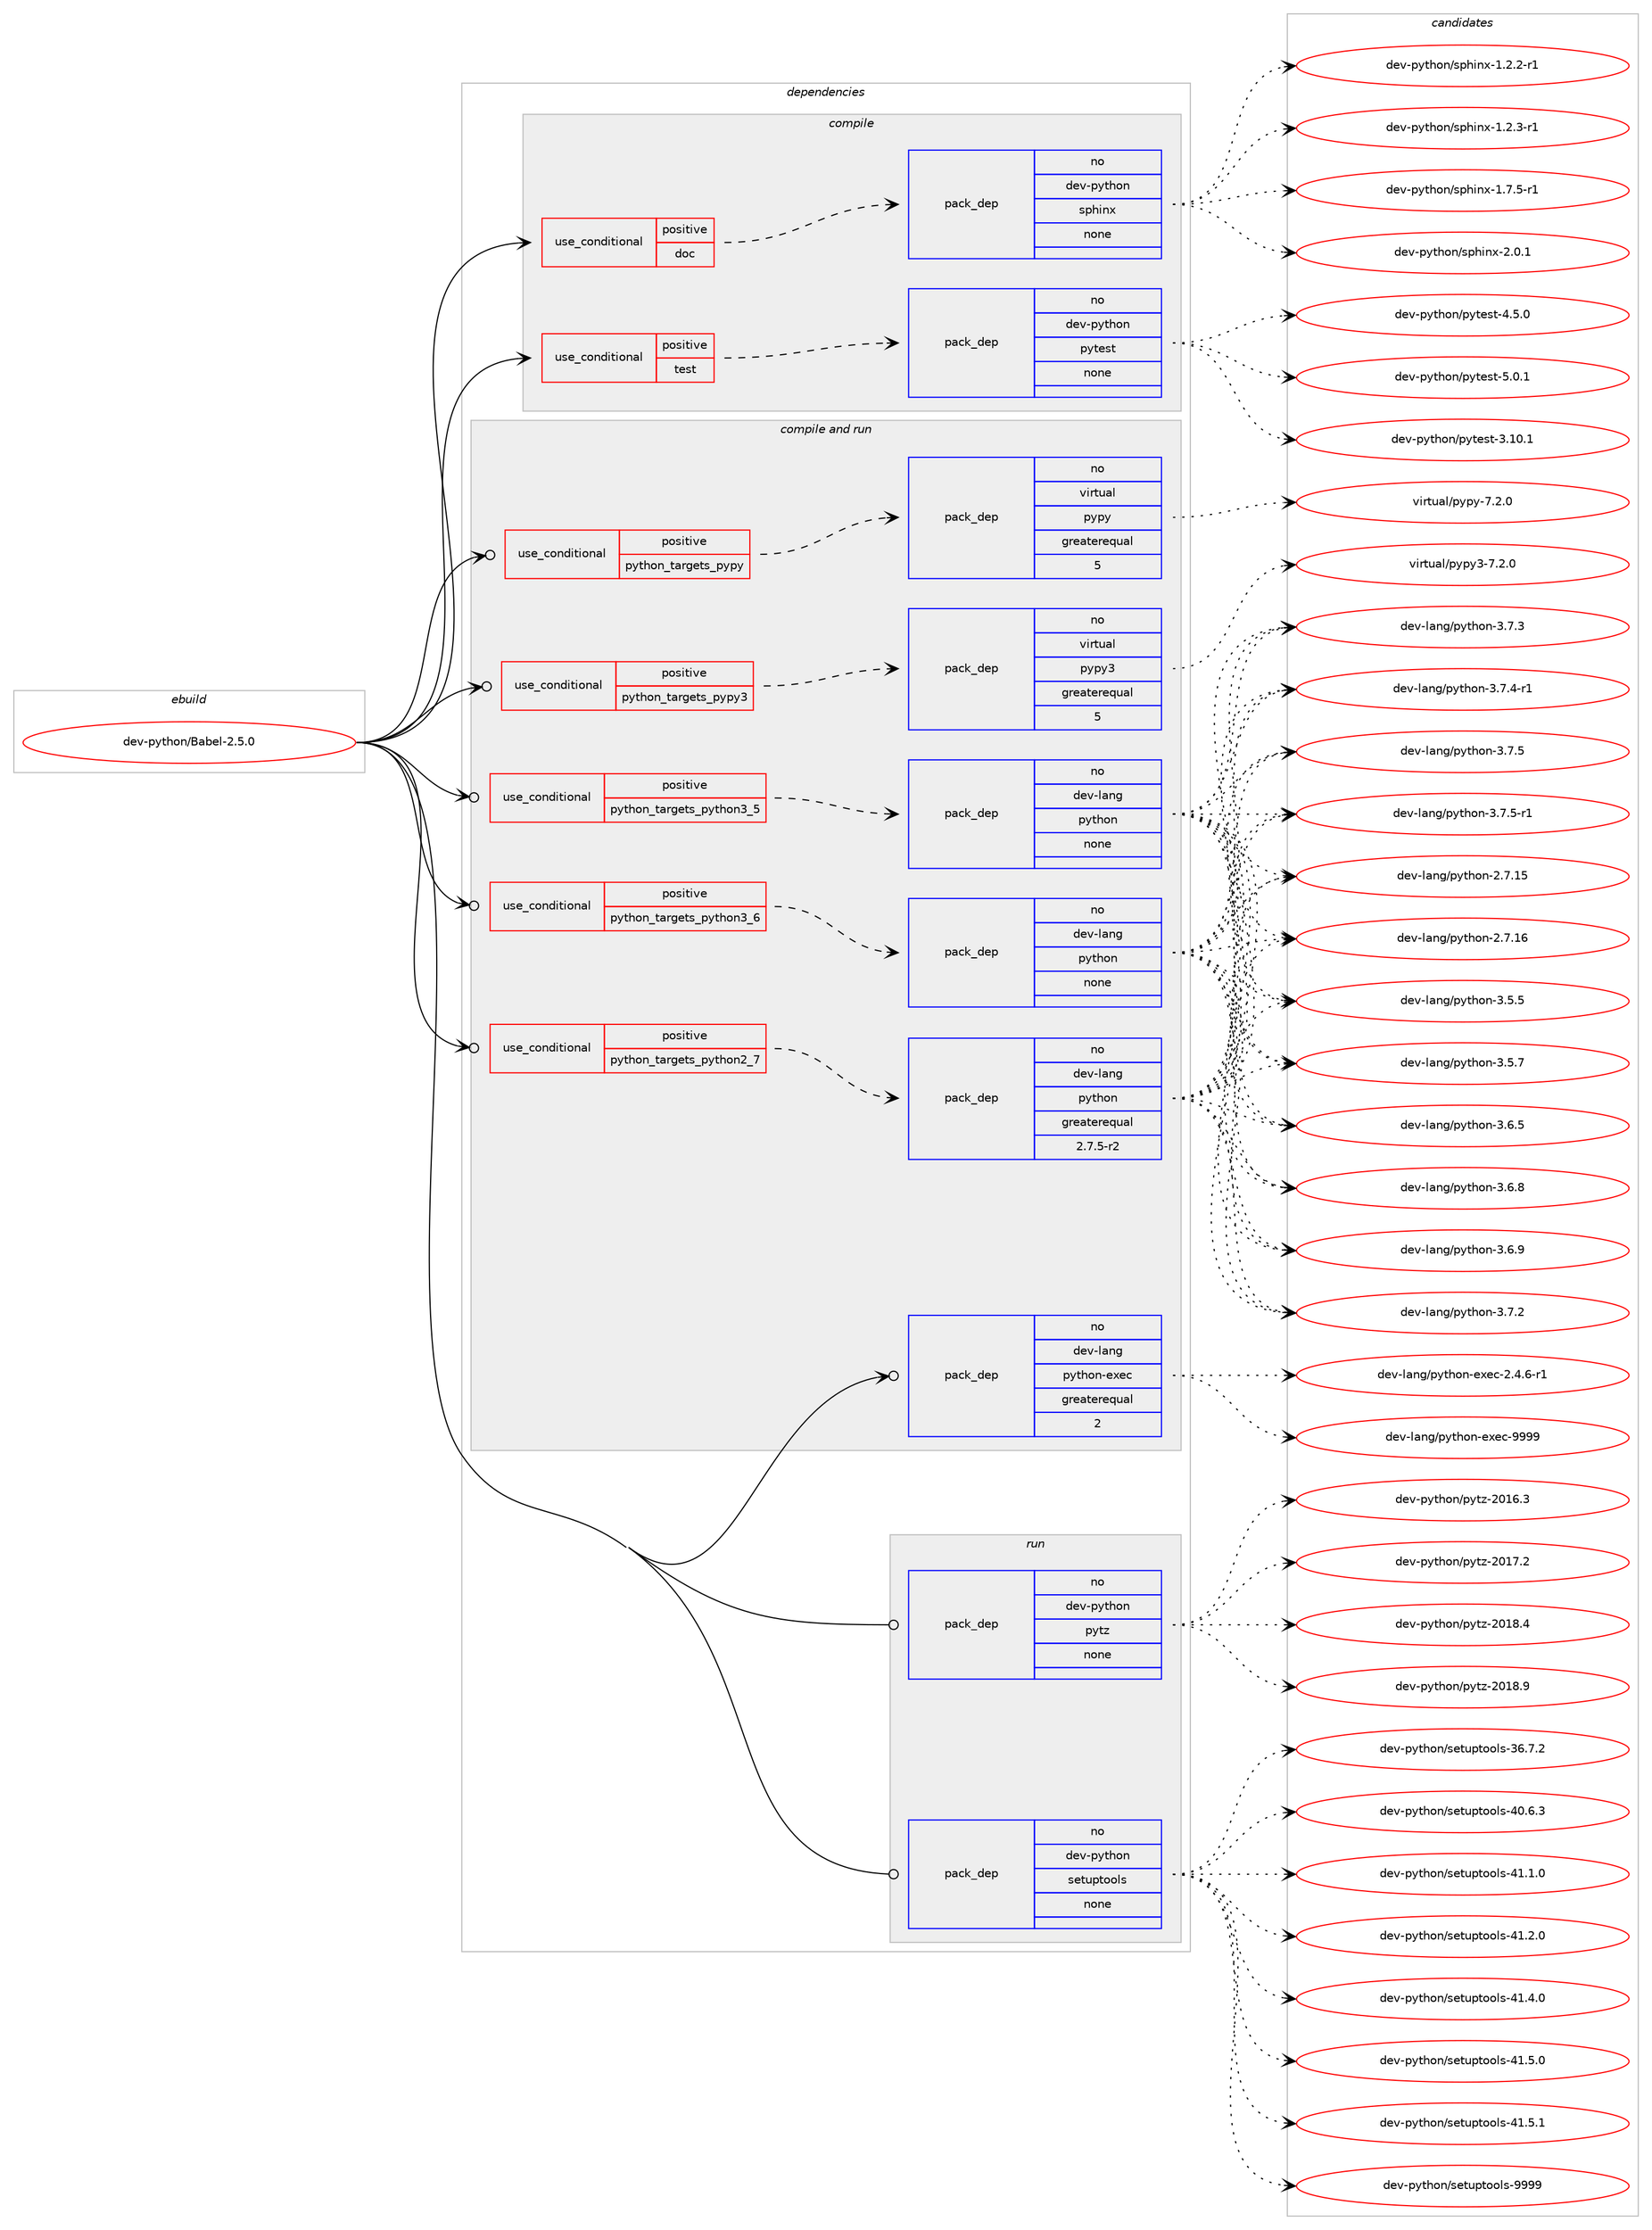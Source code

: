 digraph prolog {

# *************
# Graph options
# *************

newrank=true;
concentrate=true;
compound=true;
graph [rankdir=LR,fontname=Helvetica,fontsize=10,ranksep=1.5];#, ranksep=2.5, nodesep=0.2];
edge  [arrowhead=vee];
node  [fontname=Helvetica,fontsize=10];

# **********
# The ebuild
# **********

subgraph cluster_leftcol {
color=gray;
rank=same;
label=<<i>ebuild</i>>;
id [label="dev-python/Babel-2.5.0", color=red, width=4, href="../dev-python/Babel-2.5.0.svg"];
}

# ****************
# The dependencies
# ****************

subgraph cluster_midcol {
color=gray;
label=<<i>dependencies</i>>;
subgraph cluster_compile {
fillcolor="#eeeeee";
style=filled;
label=<<i>compile</i>>;
subgraph cond135500 {
dependency592218 [label=<<TABLE BORDER="0" CELLBORDER="1" CELLSPACING="0" CELLPADDING="4"><TR><TD ROWSPAN="3" CELLPADDING="10">use_conditional</TD></TR><TR><TD>positive</TD></TR><TR><TD>doc</TD></TR></TABLE>>, shape=none, color=red];
subgraph pack444948 {
dependency592219 [label=<<TABLE BORDER="0" CELLBORDER="1" CELLSPACING="0" CELLPADDING="4" WIDTH="220"><TR><TD ROWSPAN="6" CELLPADDING="30">pack_dep</TD></TR><TR><TD WIDTH="110">no</TD></TR><TR><TD>dev-python</TD></TR><TR><TD>sphinx</TD></TR><TR><TD>none</TD></TR><TR><TD></TD></TR></TABLE>>, shape=none, color=blue];
}
dependency592218:e -> dependency592219:w [weight=20,style="dashed",arrowhead="vee"];
}
id:e -> dependency592218:w [weight=20,style="solid",arrowhead="vee"];
subgraph cond135501 {
dependency592220 [label=<<TABLE BORDER="0" CELLBORDER="1" CELLSPACING="0" CELLPADDING="4"><TR><TD ROWSPAN="3" CELLPADDING="10">use_conditional</TD></TR><TR><TD>positive</TD></TR><TR><TD>test</TD></TR></TABLE>>, shape=none, color=red];
subgraph pack444949 {
dependency592221 [label=<<TABLE BORDER="0" CELLBORDER="1" CELLSPACING="0" CELLPADDING="4" WIDTH="220"><TR><TD ROWSPAN="6" CELLPADDING="30">pack_dep</TD></TR><TR><TD WIDTH="110">no</TD></TR><TR><TD>dev-python</TD></TR><TR><TD>pytest</TD></TR><TR><TD>none</TD></TR><TR><TD></TD></TR></TABLE>>, shape=none, color=blue];
}
dependency592220:e -> dependency592221:w [weight=20,style="dashed",arrowhead="vee"];
}
id:e -> dependency592220:w [weight=20,style="solid",arrowhead="vee"];
}
subgraph cluster_compileandrun {
fillcolor="#eeeeee";
style=filled;
label=<<i>compile and run</i>>;
subgraph cond135502 {
dependency592222 [label=<<TABLE BORDER="0" CELLBORDER="1" CELLSPACING="0" CELLPADDING="4"><TR><TD ROWSPAN="3" CELLPADDING="10">use_conditional</TD></TR><TR><TD>positive</TD></TR><TR><TD>python_targets_pypy</TD></TR></TABLE>>, shape=none, color=red];
subgraph pack444950 {
dependency592223 [label=<<TABLE BORDER="0" CELLBORDER="1" CELLSPACING="0" CELLPADDING="4" WIDTH="220"><TR><TD ROWSPAN="6" CELLPADDING="30">pack_dep</TD></TR><TR><TD WIDTH="110">no</TD></TR><TR><TD>virtual</TD></TR><TR><TD>pypy</TD></TR><TR><TD>greaterequal</TD></TR><TR><TD>5</TD></TR></TABLE>>, shape=none, color=blue];
}
dependency592222:e -> dependency592223:w [weight=20,style="dashed",arrowhead="vee"];
}
id:e -> dependency592222:w [weight=20,style="solid",arrowhead="odotvee"];
subgraph cond135503 {
dependency592224 [label=<<TABLE BORDER="0" CELLBORDER="1" CELLSPACING="0" CELLPADDING="4"><TR><TD ROWSPAN="3" CELLPADDING="10">use_conditional</TD></TR><TR><TD>positive</TD></TR><TR><TD>python_targets_pypy3</TD></TR></TABLE>>, shape=none, color=red];
subgraph pack444951 {
dependency592225 [label=<<TABLE BORDER="0" CELLBORDER="1" CELLSPACING="0" CELLPADDING="4" WIDTH="220"><TR><TD ROWSPAN="6" CELLPADDING="30">pack_dep</TD></TR><TR><TD WIDTH="110">no</TD></TR><TR><TD>virtual</TD></TR><TR><TD>pypy3</TD></TR><TR><TD>greaterequal</TD></TR><TR><TD>5</TD></TR></TABLE>>, shape=none, color=blue];
}
dependency592224:e -> dependency592225:w [weight=20,style="dashed",arrowhead="vee"];
}
id:e -> dependency592224:w [weight=20,style="solid",arrowhead="odotvee"];
subgraph cond135504 {
dependency592226 [label=<<TABLE BORDER="0" CELLBORDER="1" CELLSPACING="0" CELLPADDING="4"><TR><TD ROWSPAN="3" CELLPADDING="10">use_conditional</TD></TR><TR><TD>positive</TD></TR><TR><TD>python_targets_python2_7</TD></TR></TABLE>>, shape=none, color=red];
subgraph pack444952 {
dependency592227 [label=<<TABLE BORDER="0" CELLBORDER="1" CELLSPACING="0" CELLPADDING="4" WIDTH="220"><TR><TD ROWSPAN="6" CELLPADDING="30">pack_dep</TD></TR><TR><TD WIDTH="110">no</TD></TR><TR><TD>dev-lang</TD></TR><TR><TD>python</TD></TR><TR><TD>greaterequal</TD></TR><TR><TD>2.7.5-r2</TD></TR></TABLE>>, shape=none, color=blue];
}
dependency592226:e -> dependency592227:w [weight=20,style="dashed",arrowhead="vee"];
}
id:e -> dependency592226:w [weight=20,style="solid",arrowhead="odotvee"];
subgraph cond135505 {
dependency592228 [label=<<TABLE BORDER="0" CELLBORDER="1" CELLSPACING="0" CELLPADDING="4"><TR><TD ROWSPAN="3" CELLPADDING="10">use_conditional</TD></TR><TR><TD>positive</TD></TR><TR><TD>python_targets_python3_5</TD></TR></TABLE>>, shape=none, color=red];
subgraph pack444953 {
dependency592229 [label=<<TABLE BORDER="0" CELLBORDER="1" CELLSPACING="0" CELLPADDING="4" WIDTH="220"><TR><TD ROWSPAN="6" CELLPADDING="30">pack_dep</TD></TR><TR><TD WIDTH="110">no</TD></TR><TR><TD>dev-lang</TD></TR><TR><TD>python</TD></TR><TR><TD>none</TD></TR><TR><TD></TD></TR></TABLE>>, shape=none, color=blue];
}
dependency592228:e -> dependency592229:w [weight=20,style="dashed",arrowhead="vee"];
}
id:e -> dependency592228:w [weight=20,style="solid",arrowhead="odotvee"];
subgraph cond135506 {
dependency592230 [label=<<TABLE BORDER="0" CELLBORDER="1" CELLSPACING="0" CELLPADDING="4"><TR><TD ROWSPAN="3" CELLPADDING="10">use_conditional</TD></TR><TR><TD>positive</TD></TR><TR><TD>python_targets_python3_6</TD></TR></TABLE>>, shape=none, color=red];
subgraph pack444954 {
dependency592231 [label=<<TABLE BORDER="0" CELLBORDER="1" CELLSPACING="0" CELLPADDING="4" WIDTH="220"><TR><TD ROWSPAN="6" CELLPADDING="30">pack_dep</TD></TR><TR><TD WIDTH="110">no</TD></TR><TR><TD>dev-lang</TD></TR><TR><TD>python</TD></TR><TR><TD>none</TD></TR><TR><TD></TD></TR></TABLE>>, shape=none, color=blue];
}
dependency592230:e -> dependency592231:w [weight=20,style="dashed",arrowhead="vee"];
}
id:e -> dependency592230:w [weight=20,style="solid",arrowhead="odotvee"];
subgraph pack444955 {
dependency592232 [label=<<TABLE BORDER="0" CELLBORDER="1" CELLSPACING="0" CELLPADDING="4" WIDTH="220"><TR><TD ROWSPAN="6" CELLPADDING="30">pack_dep</TD></TR><TR><TD WIDTH="110">no</TD></TR><TR><TD>dev-lang</TD></TR><TR><TD>python-exec</TD></TR><TR><TD>greaterequal</TD></TR><TR><TD>2</TD></TR></TABLE>>, shape=none, color=blue];
}
id:e -> dependency592232:w [weight=20,style="solid",arrowhead="odotvee"];
}
subgraph cluster_run {
fillcolor="#eeeeee";
style=filled;
label=<<i>run</i>>;
subgraph pack444956 {
dependency592233 [label=<<TABLE BORDER="0" CELLBORDER="1" CELLSPACING="0" CELLPADDING="4" WIDTH="220"><TR><TD ROWSPAN="6" CELLPADDING="30">pack_dep</TD></TR><TR><TD WIDTH="110">no</TD></TR><TR><TD>dev-python</TD></TR><TR><TD>pytz</TD></TR><TR><TD>none</TD></TR><TR><TD></TD></TR></TABLE>>, shape=none, color=blue];
}
id:e -> dependency592233:w [weight=20,style="solid",arrowhead="odot"];
subgraph pack444957 {
dependency592234 [label=<<TABLE BORDER="0" CELLBORDER="1" CELLSPACING="0" CELLPADDING="4" WIDTH="220"><TR><TD ROWSPAN="6" CELLPADDING="30">pack_dep</TD></TR><TR><TD WIDTH="110">no</TD></TR><TR><TD>dev-python</TD></TR><TR><TD>setuptools</TD></TR><TR><TD>none</TD></TR><TR><TD></TD></TR></TABLE>>, shape=none, color=blue];
}
id:e -> dependency592234:w [weight=20,style="solid",arrowhead="odot"];
}
}

# **************
# The candidates
# **************

subgraph cluster_choices {
rank=same;
color=gray;
label=<<i>candidates</i>>;

subgraph choice444948 {
color=black;
nodesep=1;
choice10010111845112121116104111110471151121041051101204549465046504511449 [label="dev-python/sphinx-1.2.2-r1", color=red, width=4,href="../dev-python/sphinx-1.2.2-r1.svg"];
choice10010111845112121116104111110471151121041051101204549465046514511449 [label="dev-python/sphinx-1.2.3-r1", color=red, width=4,href="../dev-python/sphinx-1.2.3-r1.svg"];
choice10010111845112121116104111110471151121041051101204549465546534511449 [label="dev-python/sphinx-1.7.5-r1", color=red, width=4,href="../dev-python/sphinx-1.7.5-r1.svg"];
choice1001011184511212111610411111047115112104105110120455046484649 [label="dev-python/sphinx-2.0.1", color=red, width=4,href="../dev-python/sphinx-2.0.1.svg"];
dependency592219:e -> choice10010111845112121116104111110471151121041051101204549465046504511449:w [style=dotted,weight="100"];
dependency592219:e -> choice10010111845112121116104111110471151121041051101204549465046514511449:w [style=dotted,weight="100"];
dependency592219:e -> choice10010111845112121116104111110471151121041051101204549465546534511449:w [style=dotted,weight="100"];
dependency592219:e -> choice1001011184511212111610411111047115112104105110120455046484649:w [style=dotted,weight="100"];
}
subgraph choice444949 {
color=black;
nodesep=1;
choice100101118451121211161041111104711212111610111511645514649484649 [label="dev-python/pytest-3.10.1", color=red, width=4,href="../dev-python/pytest-3.10.1.svg"];
choice1001011184511212111610411111047112121116101115116455246534648 [label="dev-python/pytest-4.5.0", color=red, width=4,href="../dev-python/pytest-4.5.0.svg"];
choice1001011184511212111610411111047112121116101115116455346484649 [label="dev-python/pytest-5.0.1", color=red, width=4,href="../dev-python/pytest-5.0.1.svg"];
dependency592221:e -> choice100101118451121211161041111104711212111610111511645514649484649:w [style=dotted,weight="100"];
dependency592221:e -> choice1001011184511212111610411111047112121116101115116455246534648:w [style=dotted,weight="100"];
dependency592221:e -> choice1001011184511212111610411111047112121116101115116455346484649:w [style=dotted,weight="100"];
}
subgraph choice444950 {
color=black;
nodesep=1;
choice1181051141161179710847112121112121455546504648 [label="virtual/pypy-7.2.0", color=red, width=4,href="../virtual/pypy-7.2.0.svg"];
dependency592223:e -> choice1181051141161179710847112121112121455546504648:w [style=dotted,weight="100"];
}
subgraph choice444951 {
color=black;
nodesep=1;
choice118105114116117971084711212111212151455546504648 [label="virtual/pypy3-7.2.0", color=red, width=4,href="../virtual/pypy3-7.2.0.svg"];
dependency592225:e -> choice118105114116117971084711212111212151455546504648:w [style=dotted,weight="100"];
}
subgraph choice444952 {
color=black;
nodesep=1;
choice10010111845108971101034711212111610411111045504655464953 [label="dev-lang/python-2.7.15", color=red, width=4,href="../dev-lang/python-2.7.15.svg"];
choice10010111845108971101034711212111610411111045504655464954 [label="dev-lang/python-2.7.16", color=red, width=4,href="../dev-lang/python-2.7.16.svg"];
choice100101118451089711010347112121116104111110455146534653 [label="dev-lang/python-3.5.5", color=red, width=4,href="../dev-lang/python-3.5.5.svg"];
choice100101118451089711010347112121116104111110455146534655 [label="dev-lang/python-3.5.7", color=red, width=4,href="../dev-lang/python-3.5.7.svg"];
choice100101118451089711010347112121116104111110455146544653 [label="dev-lang/python-3.6.5", color=red, width=4,href="../dev-lang/python-3.6.5.svg"];
choice100101118451089711010347112121116104111110455146544656 [label="dev-lang/python-3.6.8", color=red, width=4,href="../dev-lang/python-3.6.8.svg"];
choice100101118451089711010347112121116104111110455146544657 [label="dev-lang/python-3.6.9", color=red, width=4,href="../dev-lang/python-3.6.9.svg"];
choice100101118451089711010347112121116104111110455146554650 [label="dev-lang/python-3.7.2", color=red, width=4,href="../dev-lang/python-3.7.2.svg"];
choice100101118451089711010347112121116104111110455146554651 [label="dev-lang/python-3.7.3", color=red, width=4,href="../dev-lang/python-3.7.3.svg"];
choice1001011184510897110103471121211161041111104551465546524511449 [label="dev-lang/python-3.7.4-r1", color=red, width=4,href="../dev-lang/python-3.7.4-r1.svg"];
choice100101118451089711010347112121116104111110455146554653 [label="dev-lang/python-3.7.5", color=red, width=4,href="../dev-lang/python-3.7.5.svg"];
choice1001011184510897110103471121211161041111104551465546534511449 [label="dev-lang/python-3.7.5-r1", color=red, width=4,href="../dev-lang/python-3.7.5-r1.svg"];
dependency592227:e -> choice10010111845108971101034711212111610411111045504655464953:w [style=dotted,weight="100"];
dependency592227:e -> choice10010111845108971101034711212111610411111045504655464954:w [style=dotted,weight="100"];
dependency592227:e -> choice100101118451089711010347112121116104111110455146534653:w [style=dotted,weight="100"];
dependency592227:e -> choice100101118451089711010347112121116104111110455146534655:w [style=dotted,weight="100"];
dependency592227:e -> choice100101118451089711010347112121116104111110455146544653:w [style=dotted,weight="100"];
dependency592227:e -> choice100101118451089711010347112121116104111110455146544656:w [style=dotted,weight="100"];
dependency592227:e -> choice100101118451089711010347112121116104111110455146544657:w [style=dotted,weight="100"];
dependency592227:e -> choice100101118451089711010347112121116104111110455146554650:w [style=dotted,weight="100"];
dependency592227:e -> choice100101118451089711010347112121116104111110455146554651:w [style=dotted,weight="100"];
dependency592227:e -> choice1001011184510897110103471121211161041111104551465546524511449:w [style=dotted,weight="100"];
dependency592227:e -> choice100101118451089711010347112121116104111110455146554653:w [style=dotted,weight="100"];
dependency592227:e -> choice1001011184510897110103471121211161041111104551465546534511449:w [style=dotted,weight="100"];
}
subgraph choice444953 {
color=black;
nodesep=1;
choice10010111845108971101034711212111610411111045504655464953 [label="dev-lang/python-2.7.15", color=red, width=4,href="../dev-lang/python-2.7.15.svg"];
choice10010111845108971101034711212111610411111045504655464954 [label="dev-lang/python-2.7.16", color=red, width=4,href="../dev-lang/python-2.7.16.svg"];
choice100101118451089711010347112121116104111110455146534653 [label="dev-lang/python-3.5.5", color=red, width=4,href="../dev-lang/python-3.5.5.svg"];
choice100101118451089711010347112121116104111110455146534655 [label="dev-lang/python-3.5.7", color=red, width=4,href="../dev-lang/python-3.5.7.svg"];
choice100101118451089711010347112121116104111110455146544653 [label="dev-lang/python-3.6.5", color=red, width=4,href="../dev-lang/python-3.6.5.svg"];
choice100101118451089711010347112121116104111110455146544656 [label="dev-lang/python-3.6.8", color=red, width=4,href="../dev-lang/python-3.6.8.svg"];
choice100101118451089711010347112121116104111110455146544657 [label="dev-lang/python-3.6.9", color=red, width=4,href="../dev-lang/python-3.6.9.svg"];
choice100101118451089711010347112121116104111110455146554650 [label="dev-lang/python-3.7.2", color=red, width=4,href="../dev-lang/python-3.7.2.svg"];
choice100101118451089711010347112121116104111110455146554651 [label="dev-lang/python-3.7.3", color=red, width=4,href="../dev-lang/python-3.7.3.svg"];
choice1001011184510897110103471121211161041111104551465546524511449 [label="dev-lang/python-3.7.4-r1", color=red, width=4,href="../dev-lang/python-3.7.4-r1.svg"];
choice100101118451089711010347112121116104111110455146554653 [label="dev-lang/python-3.7.5", color=red, width=4,href="../dev-lang/python-3.7.5.svg"];
choice1001011184510897110103471121211161041111104551465546534511449 [label="dev-lang/python-3.7.5-r1", color=red, width=4,href="../dev-lang/python-3.7.5-r1.svg"];
dependency592229:e -> choice10010111845108971101034711212111610411111045504655464953:w [style=dotted,weight="100"];
dependency592229:e -> choice10010111845108971101034711212111610411111045504655464954:w [style=dotted,weight="100"];
dependency592229:e -> choice100101118451089711010347112121116104111110455146534653:w [style=dotted,weight="100"];
dependency592229:e -> choice100101118451089711010347112121116104111110455146534655:w [style=dotted,weight="100"];
dependency592229:e -> choice100101118451089711010347112121116104111110455146544653:w [style=dotted,weight="100"];
dependency592229:e -> choice100101118451089711010347112121116104111110455146544656:w [style=dotted,weight="100"];
dependency592229:e -> choice100101118451089711010347112121116104111110455146544657:w [style=dotted,weight="100"];
dependency592229:e -> choice100101118451089711010347112121116104111110455146554650:w [style=dotted,weight="100"];
dependency592229:e -> choice100101118451089711010347112121116104111110455146554651:w [style=dotted,weight="100"];
dependency592229:e -> choice1001011184510897110103471121211161041111104551465546524511449:w [style=dotted,weight="100"];
dependency592229:e -> choice100101118451089711010347112121116104111110455146554653:w [style=dotted,weight="100"];
dependency592229:e -> choice1001011184510897110103471121211161041111104551465546534511449:w [style=dotted,weight="100"];
}
subgraph choice444954 {
color=black;
nodesep=1;
choice10010111845108971101034711212111610411111045504655464953 [label="dev-lang/python-2.7.15", color=red, width=4,href="../dev-lang/python-2.7.15.svg"];
choice10010111845108971101034711212111610411111045504655464954 [label="dev-lang/python-2.7.16", color=red, width=4,href="../dev-lang/python-2.7.16.svg"];
choice100101118451089711010347112121116104111110455146534653 [label="dev-lang/python-3.5.5", color=red, width=4,href="../dev-lang/python-3.5.5.svg"];
choice100101118451089711010347112121116104111110455146534655 [label="dev-lang/python-3.5.7", color=red, width=4,href="../dev-lang/python-3.5.7.svg"];
choice100101118451089711010347112121116104111110455146544653 [label="dev-lang/python-3.6.5", color=red, width=4,href="../dev-lang/python-3.6.5.svg"];
choice100101118451089711010347112121116104111110455146544656 [label="dev-lang/python-3.6.8", color=red, width=4,href="../dev-lang/python-3.6.8.svg"];
choice100101118451089711010347112121116104111110455146544657 [label="dev-lang/python-3.6.9", color=red, width=4,href="../dev-lang/python-3.6.9.svg"];
choice100101118451089711010347112121116104111110455146554650 [label="dev-lang/python-3.7.2", color=red, width=4,href="../dev-lang/python-3.7.2.svg"];
choice100101118451089711010347112121116104111110455146554651 [label="dev-lang/python-3.7.3", color=red, width=4,href="../dev-lang/python-3.7.3.svg"];
choice1001011184510897110103471121211161041111104551465546524511449 [label="dev-lang/python-3.7.4-r1", color=red, width=4,href="../dev-lang/python-3.7.4-r1.svg"];
choice100101118451089711010347112121116104111110455146554653 [label="dev-lang/python-3.7.5", color=red, width=4,href="../dev-lang/python-3.7.5.svg"];
choice1001011184510897110103471121211161041111104551465546534511449 [label="dev-lang/python-3.7.5-r1", color=red, width=4,href="../dev-lang/python-3.7.5-r1.svg"];
dependency592231:e -> choice10010111845108971101034711212111610411111045504655464953:w [style=dotted,weight="100"];
dependency592231:e -> choice10010111845108971101034711212111610411111045504655464954:w [style=dotted,weight="100"];
dependency592231:e -> choice100101118451089711010347112121116104111110455146534653:w [style=dotted,weight="100"];
dependency592231:e -> choice100101118451089711010347112121116104111110455146534655:w [style=dotted,weight="100"];
dependency592231:e -> choice100101118451089711010347112121116104111110455146544653:w [style=dotted,weight="100"];
dependency592231:e -> choice100101118451089711010347112121116104111110455146544656:w [style=dotted,weight="100"];
dependency592231:e -> choice100101118451089711010347112121116104111110455146544657:w [style=dotted,weight="100"];
dependency592231:e -> choice100101118451089711010347112121116104111110455146554650:w [style=dotted,weight="100"];
dependency592231:e -> choice100101118451089711010347112121116104111110455146554651:w [style=dotted,weight="100"];
dependency592231:e -> choice1001011184510897110103471121211161041111104551465546524511449:w [style=dotted,weight="100"];
dependency592231:e -> choice100101118451089711010347112121116104111110455146554653:w [style=dotted,weight="100"];
dependency592231:e -> choice1001011184510897110103471121211161041111104551465546534511449:w [style=dotted,weight="100"];
}
subgraph choice444955 {
color=black;
nodesep=1;
choice10010111845108971101034711212111610411111045101120101994550465246544511449 [label="dev-lang/python-exec-2.4.6-r1", color=red, width=4,href="../dev-lang/python-exec-2.4.6-r1.svg"];
choice10010111845108971101034711212111610411111045101120101994557575757 [label="dev-lang/python-exec-9999", color=red, width=4,href="../dev-lang/python-exec-9999.svg"];
dependency592232:e -> choice10010111845108971101034711212111610411111045101120101994550465246544511449:w [style=dotted,weight="100"];
dependency592232:e -> choice10010111845108971101034711212111610411111045101120101994557575757:w [style=dotted,weight="100"];
}
subgraph choice444956 {
color=black;
nodesep=1;
choice100101118451121211161041111104711212111612245504849544651 [label="dev-python/pytz-2016.3", color=red, width=4,href="../dev-python/pytz-2016.3.svg"];
choice100101118451121211161041111104711212111612245504849554650 [label="dev-python/pytz-2017.2", color=red, width=4,href="../dev-python/pytz-2017.2.svg"];
choice100101118451121211161041111104711212111612245504849564652 [label="dev-python/pytz-2018.4", color=red, width=4,href="../dev-python/pytz-2018.4.svg"];
choice100101118451121211161041111104711212111612245504849564657 [label="dev-python/pytz-2018.9", color=red, width=4,href="../dev-python/pytz-2018.9.svg"];
dependency592233:e -> choice100101118451121211161041111104711212111612245504849544651:w [style=dotted,weight="100"];
dependency592233:e -> choice100101118451121211161041111104711212111612245504849554650:w [style=dotted,weight="100"];
dependency592233:e -> choice100101118451121211161041111104711212111612245504849564652:w [style=dotted,weight="100"];
dependency592233:e -> choice100101118451121211161041111104711212111612245504849564657:w [style=dotted,weight="100"];
}
subgraph choice444957 {
color=black;
nodesep=1;
choice100101118451121211161041111104711510111611711211611111110811545515446554650 [label="dev-python/setuptools-36.7.2", color=red, width=4,href="../dev-python/setuptools-36.7.2.svg"];
choice100101118451121211161041111104711510111611711211611111110811545524846544651 [label="dev-python/setuptools-40.6.3", color=red, width=4,href="../dev-python/setuptools-40.6.3.svg"];
choice100101118451121211161041111104711510111611711211611111110811545524946494648 [label="dev-python/setuptools-41.1.0", color=red, width=4,href="../dev-python/setuptools-41.1.0.svg"];
choice100101118451121211161041111104711510111611711211611111110811545524946504648 [label="dev-python/setuptools-41.2.0", color=red, width=4,href="../dev-python/setuptools-41.2.0.svg"];
choice100101118451121211161041111104711510111611711211611111110811545524946524648 [label="dev-python/setuptools-41.4.0", color=red, width=4,href="../dev-python/setuptools-41.4.0.svg"];
choice100101118451121211161041111104711510111611711211611111110811545524946534648 [label="dev-python/setuptools-41.5.0", color=red, width=4,href="../dev-python/setuptools-41.5.0.svg"];
choice100101118451121211161041111104711510111611711211611111110811545524946534649 [label="dev-python/setuptools-41.5.1", color=red, width=4,href="../dev-python/setuptools-41.5.1.svg"];
choice10010111845112121116104111110471151011161171121161111111081154557575757 [label="dev-python/setuptools-9999", color=red, width=4,href="../dev-python/setuptools-9999.svg"];
dependency592234:e -> choice100101118451121211161041111104711510111611711211611111110811545515446554650:w [style=dotted,weight="100"];
dependency592234:e -> choice100101118451121211161041111104711510111611711211611111110811545524846544651:w [style=dotted,weight="100"];
dependency592234:e -> choice100101118451121211161041111104711510111611711211611111110811545524946494648:w [style=dotted,weight="100"];
dependency592234:e -> choice100101118451121211161041111104711510111611711211611111110811545524946504648:w [style=dotted,weight="100"];
dependency592234:e -> choice100101118451121211161041111104711510111611711211611111110811545524946524648:w [style=dotted,weight="100"];
dependency592234:e -> choice100101118451121211161041111104711510111611711211611111110811545524946534648:w [style=dotted,weight="100"];
dependency592234:e -> choice100101118451121211161041111104711510111611711211611111110811545524946534649:w [style=dotted,weight="100"];
dependency592234:e -> choice10010111845112121116104111110471151011161171121161111111081154557575757:w [style=dotted,weight="100"];
}
}

}
